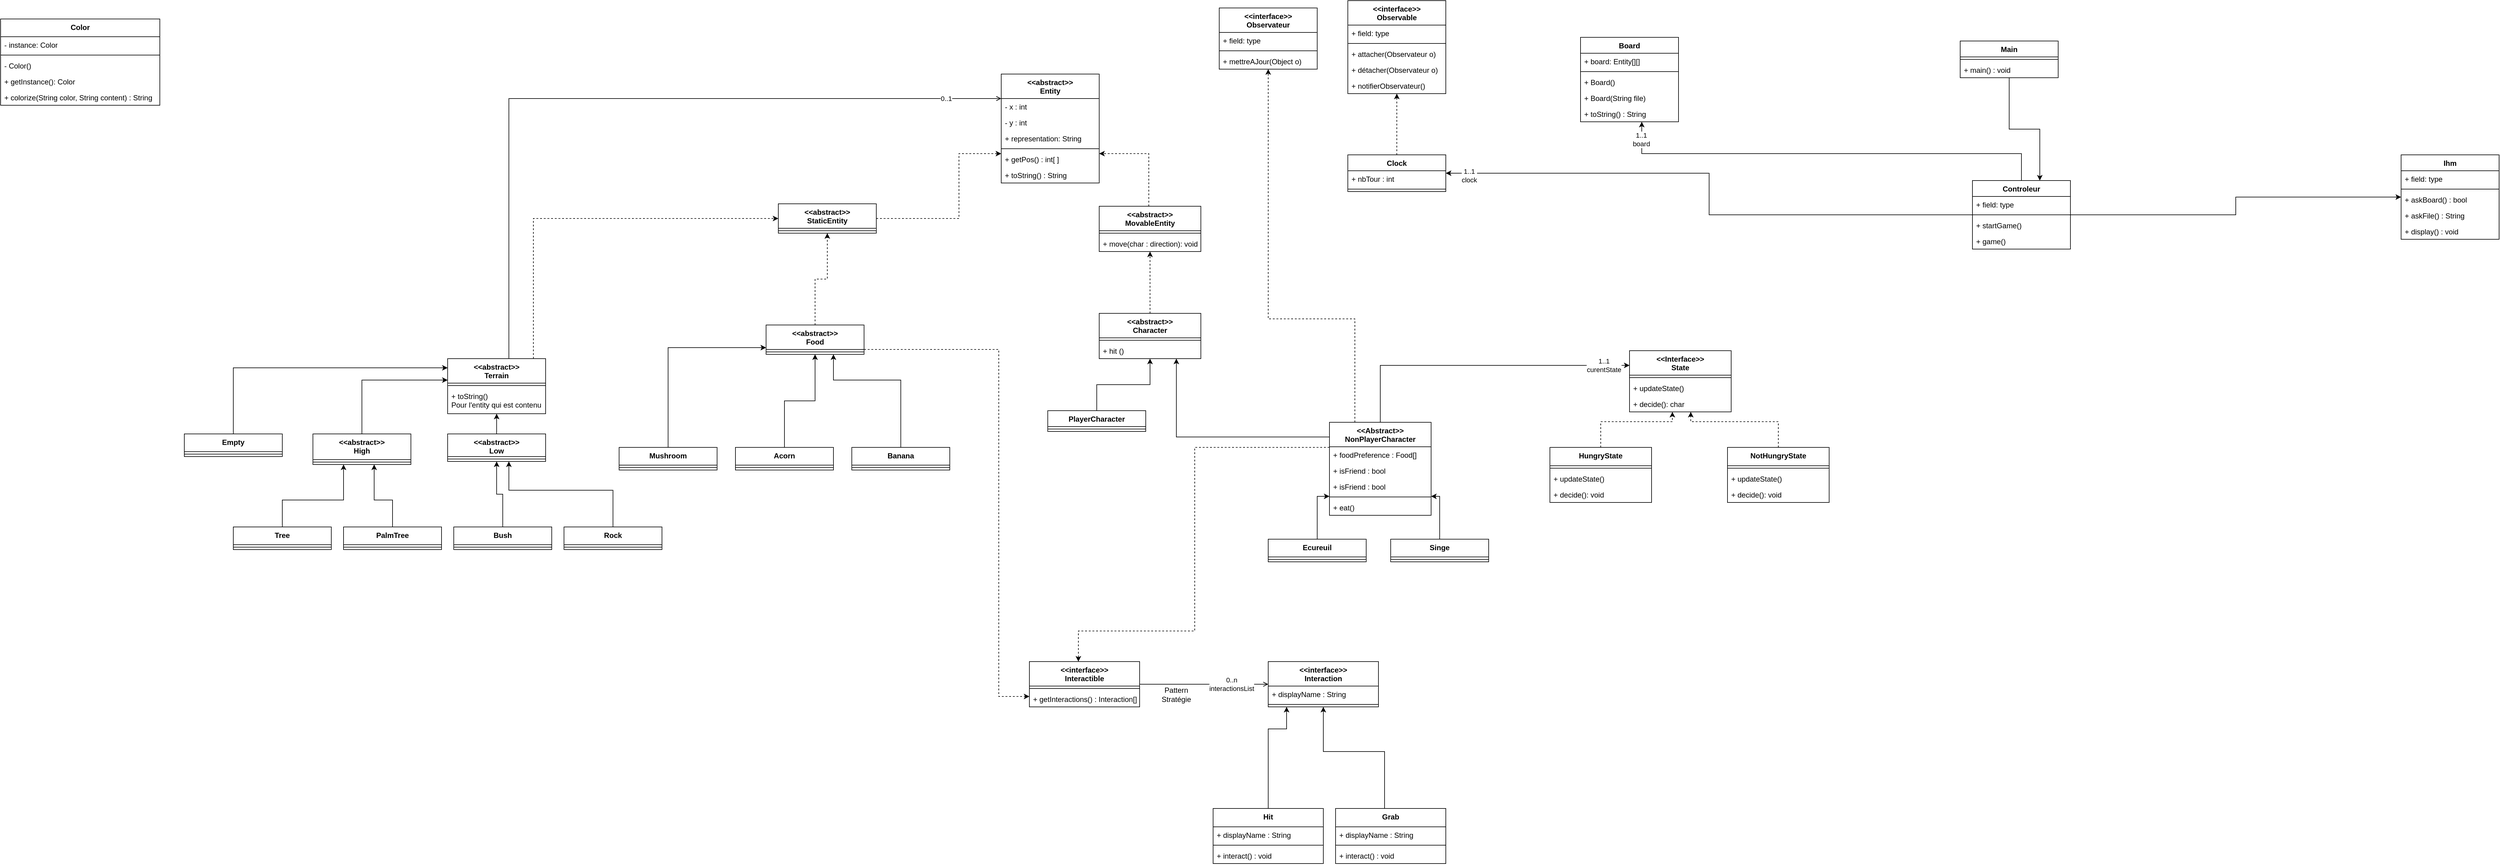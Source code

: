 <mxfile version="24.7.17">
  <diagram name="Page-1" id="kPcvRB0Jpk0-cz0uNh_7">
    <mxGraphModel dx="4116" dy="1037" grid="1" gridSize="10" guides="1" tooltips="1" connect="1" arrows="1" fold="1" page="1" pageScale="1" pageWidth="827" pageHeight="1169" math="0" shadow="0">
      <root>
        <mxCell id="0" />
        <mxCell id="1" parent="0" />
        <mxCell id="V_oIrFP5sulKO1TenzHI-9" style="edgeStyle=orthogonalEdgeStyle;rounded=0;orthogonalLoop=1;jettySize=auto;html=1;dashed=1;" parent="1" source="HCp1jWOT6lPPvcUnvt3E-54" target="HCp1jWOT6lPPvcUnvt3E-30" edge="1">
          <mxGeometry relative="1" as="geometry">
            <mxPoint x="655" y="320" as="sourcePoint" />
            <mxPoint x="589.43" y="231.76" as="targetPoint" />
            <Array as="points">
              <mxPoint x="655" y="250" />
            </Array>
          </mxGeometry>
        </mxCell>
        <mxCell id="V_oIrFP5sulKO1TenzHI-10" style="edgeStyle=orthogonalEdgeStyle;rounded=0;orthogonalLoop=1;jettySize=auto;html=1;dashed=1;" parent="1" source="HCp1jWOT6lPPvcUnvt3E-36" target="HCp1jWOT6lPPvcUnvt3E-30" edge="1">
          <mxGeometry relative="1" as="geometry">
            <mxPoint x="345" y="320" as="sourcePoint" />
            <mxPoint x="399.24" y="233.16" as="targetPoint" />
            <Array as="points">
              <mxPoint x="345" y="250" />
            </Array>
          </mxGeometry>
        </mxCell>
        <mxCell id="V_oIrFP5sulKO1TenzHI-17" style="edgeStyle=orthogonalEdgeStyle;rounded=0;orthogonalLoop=1;jettySize=auto;html=1;dashed=1;" parent="1" source="HCp1jWOT6lPPvcUnvt3E-60" target="HCp1jWOT6lPPvcUnvt3E-54" edge="1">
          <mxGeometry relative="1" as="geometry">
            <mxPoint x="655" y="490" as="sourcePoint" />
            <mxPoint x="655" y="460" as="targetPoint" />
          </mxGeometry>
        </mxCell>
        <mxCell id="V_oIrFP5sulKO1TenzHI-20" value="PlayerCharacter" style="swimlane;fontStyle=1;align=center;verticalAlign=top;childLayout=stackLayout;horizontal=1;startSize=26;horizontalStack=0;resizeParent=1;resizeParentMax=0;resizeLast=0;collapsible=1;marginBottom=0;whiteSpace=wrap;html=1;" parent="1" vertex="1">
          <mxGeometry x="490" y="670" width="160" height="34" as="geometry" />
        </mxCell>
        <mxCell id="V_oIrFP5sulKO1TenzHI-22" value="" style="line;strokeWidth=1;fillColor=none;align=left;verticalAlign=middle;spacingTop=-1;spacingLeft=3;spacingRight=3;rotatable=0;labelPosition=right;points=[];portConstraint=eastwest;strokeColor=inherit;" parent="V_oIrFP5sulKO1TenzHI-20" vertex="1">
          <mxGeometry y="26" width="160" height="8" as="geometry" />
        </mxCell>
        <mxCell id="V_oIrFP5sulKO1TenzHI-68" style="edgeStyle=orthogonalEdgeStyle;rounded=0;orthogonalLoop=1;jettySize=auto;html=1;dashed=1;" parent="1" source="HCp1jWOT6lPPvcUnvt3E-64" target="HCp1jWOT6lPPvcUnvt3E-67" edge="1">
          <mxGeometry relative="1" as="geometry">
            <mxPoint x="765.0" y="810" as="sourcePoint" />
            <mxPoint x="630" y="1090" as="targetPoint" />
            <Array as="points">
              <mxPoint x="730" y="730" />
              <mxPoint x="730" y="1030" />
              <mxPoint x="540" y="1030" />
            </Array>
          </mxGeometry>
        </mxCell>
        <mxCell id="V_oIrFP5sulKO1TenzHI-34" style="edgeStyle=orthogonalEdgeStyle;rounded=0;orthogonalLoop=1;jettySize=auto;html=1;" parent="1" source="HCp1jWOT6lPPvcUnvt3E-64" target="HCp1jWOT6lPPvcUnvt3E-60" edge="1">
          <mxGeometry relative="1" as="geometry">
            <mxPoint x="707.5" y="670" as="sourcePoint" />
            <mxPoint x="707.63" y="630" as="targetPoint" />
            <Array as="points">
              <mxPoint x="700" y="713" />
            </Array>
          </mxGeometry>
        </mxCell>
        <mxCell id="V_oIrFP5sulKO1TenzHI-45" style="edgeStyle=orthogonalEdgeStyle;rounded=0;orthogonalLoop=1;jettySize=auto;html=1;" parent="1" source="V_oIrFP5sulKO1TenzHI-20" target="HCp1jWOT6lPPvcUnvt3E-60" edge="1">
          <mxGeometry relative="1" as="geometry">
            <mxPoint x="569.31" y="631.82" as="targetPoint" />
          </mxGeometry>
        </mxCell>
        <mxCell id="V_oIrFP5sulKO1TenzHI-67" style="edgeStyle=orthogonalEdgeStyle;rounded=0;orthogonalLoop=1;jettySize=auto;html=1;dashed=1;" parent="1" source="HCp1jWOT6lPPvcUnvt3E-48" target="HCp1jWOT6lPPvcUnvt3E-67" edge="1">
          <mxGeometry relative="1" as="geometry">
            <mxPoint x="395" y="630" as="sourcePoint" />
            <mxPoint x="440" y="1110" as="targetPoint" />
            <Array as="points">
              <mxPoint x="410" y="570" />
              <mxPoint x="410" y="1137" />
            </Array>
          </mxGeometry>
        </mxCell>
        <mxCell id="V_oIrFP5sulKO1TenzHI-56" style="edgeStyle=orthogonalEdgeStyle;rounded=0;orthogonalLoop=1;jettySize=auto;html=1;endArrow=open;endFill=0;" parent="1" source="HCp1jWOT6lPPvcUnvt3E-42" target="HCp1jWOT6lPPvcUnvt3E-30" edge="1">
          <mxGeometry relative="1" as="geometry">
            <mxPoint x="137.5" y="490" as="sourcePoint" />
            <mxPoint x="400" y="185" as="targetPoint" />
            <Array as="points">
              <mxPoint x="-390" y="160" />
            </Array>
          </mxGeometry>
        </mxCell>
        <mxCell id="V_oIrFP5sulKO1TenzHI-57" value="0..1" style="edgeLabel;html=1;align=center;verticalAlign=middle;resizable=0;points=[];" parent="V_oIrFP5sulKO1TenzHI-56" vertex="1" connectable="0">
          <mxGeometry x="0.815" relative="1" as="geometry">
            <mxPoint x="23" as="offset" />
          </mxGeometry>
        </mxCell>
        <mxCell id="V_oIrFP5sulKO1TenzHI-54" style="edgeStyle=orthogonalEdgeStyle;rounded=0;orthogonalLoop=1;jettySize=auto;html=1;dashed=1;" parent="1" source="HCp1jWOT6lPPvcUnvt3E-42" target="HCp1jWOT6lPPvcUnvt3E-36" edge="1">
          <mxGeometry relative="1" as="geometry">
            <mxPoint x="185" y="490" as="sourcePoint" />
            <mxPoint x="250.76" y="401.34" as="targetPoint" />
            <Array as="points">
              <mxPoint x="-350" y="356" />
            </Array>
          </mxGeometry>
        </mxCell>
        <mxCell id="V_oIrFP5sulKO1TenzHI-62" style="edgeStyle=orthogonalEdgeStyle;rounded=0;orthogonalLoop=1;jettySize=auto;html=1;endArrow=open;endFill=0;" parent="1" source="HCp1jWOT6lPPvcUnvt3E-67" target="HCp1jWOT6lPPvcUnvt3E-71" edge="1">
          <mxGeometry relative="1" as="geometry">
            <mxPoint x="530" y="1099.71" as="sourcePoint" />
            <mxPoint x="760" y="1099.71" as="targetPoint" />
          </mxGeometry>
        </mxCell>
        <mxCell id="V_oIrFP5sulKO1TenzHI-63" value="0..n&lt;div&gt;interactionsList&lt;/div&gt;" style="edgeLabel;html=1;align=center;verticalAlign=middle;resizable=0;points=[];" parent="V_oIrFP5sulKO1TenzHI-62" vertex="1" connectable="0">
          <mxGeometry x="0.821" y="-1" relative="1" as="geometry">
            <mxPoint x="-41" y="-1" as="offset" />
          </mxGeometry>
        </mxCell>
        <mxCell id="V_oIrFP5sulKO1TenzHI-69" value="Pattern Stratégie" style="text;html=1;align=center;verticalAlign=middle;whiteSpace=wrap;rounded=0;" parent="1" vertex="1">
          <mxGeometry x="670" y="1119" width="60" height="30" as="geometry" />
        </mxCell>
        <mxCell id="HCp1jWOT6lPPvcUnvt3E-15" style="edgeStyle=orthogonalEdgeStyle;rounded=0;orthogonalLoop=1;jettySize=auto;html=1;dashed=1;" parent="1" source="HCp1jWOT6lPPvcUnvt3E-1" target="HCp1jWOT6lPPvcUnvt3E-9" edge="1">
          <mxGeometry relative="1" as="geometry" />
        </mxCell>
        <mxCell id="HCp1jWOT6lPPvcUnvt3E-1" value="Clock" style="swimlane;fontStyle=1;align=center;verticalAlign=top;childLayout=stackLayout;horizontal=1;startSize=26;horizontalStack=0;resizeParent=1;resizeParentMax=0;resizeLast=0;collapsible=1;marginBottom=0;whiteSpace=wrap;html=1;" parent="1" vertex="1">
          <mxGeometry x="980" y="252" width="160" height="60" as="geometry" />
        </mxCell>
        <mxCell id="HCp1jWOT6lPPvcUnvt3E-2" value="+ nbTour : int" style="text;strokeColor=none;fillColor=none;align=left;verticalAlign=top;spacingLeft=4;spacingRight=4;overflow=hidden;rotatable=0;points=[[0,0.5],[1,0.5]];portConstraint=eastwest;whiteSpace=wrap;html=1;" parent="HCp1jWOT6lPPvcUnvt3E-1" vertex="1">
          <mxGeometry y="26" width="160" height="26" as="geometry" />
        </mxCell>
        <mxCell id="HCp1jWOT6lPPvcUnvt3E-3" value="" style="line;strokeWidth=1;fillColor=none;align=left;verticalAlign=middle;spacingTop=-1;spacingLeft=3;spacingRight=3;rotatable=0;labelPosition=right;points=[];portConstraint=eastwest;strokeColor=inherit;" parent="HCp1jWOT6lPPvcUnvt3E-1" vertex="1">
          <mxGeometry y="52" width="160" height="8" as="geometry" />
        </mxCell>
        <mxCell id="HCp1jWOT6lPPvcUnvt3E-5" value="&amp;lt;&amp;lt;interface&amp;gt;&amp;gt;&lt;div&gt;Observateur&lt;/div&gt;" style="swimlane;fontStyle=1;align=center;verticalAlign=top;childLayout=stackLayout;horizontal=1;startSize=40;horizontalStack=0;resizeParent=1;resizeParentMax=0;resizeLast=0;collapsible=1;marginBottom=0;whiteSpace=wrap;html=1;" parent="1" vertex="1">
          <mxGeometry x="770" y="12" width="160" height="100" as="geometry" />
        </mxCell>
        <mxCell id="HCp1jWOT6lPPvcUnvt3E-6" value="+ field: type" style="text;strokeColor=none;fillColor=none;align=left;verticalAlign=top;spacingLeft=4;spacingRight=4;overflow=hidden;rotatable=0;points=[[0,0.5],[1,0.5]];portConstraint=eastwest;whiteSpace=wrap;html=1;" parent="HCp1jWOT6lPPvcUnvt3E-5" vertex="1">
          <mxGeometry y="40" width="160" height="26" as="geometry" />
        </mxCell>
        <mxCell id="HCp1jWOT6lPPvcUnvt3E-7" value="" style="line;strokeWidth=1;fillColor=none;align=left;verticalAlign=middle;spacingTop=-1;spacingLeft=3;spacingRight=3;rotatable=0;labelPosition=right;points=[];portConstraint=eastwest;strokeColor=inherit;" parent="HCp1jWOT6lPPvcUnvt3E-5" vertex="1">
          <mxGeometry y="66" width="160" height="8" as="geometry" />
        </mxCell>
        <mxCell id="HCp1jWOT6lPPvcUnvt3E-8" value="+ mettreAJour(Object o)" style="text;strokeColor=none;fillColor=none;align=left;verticalAlign=top;spacingLeft=4;spacingRight=4;overflow=hidden;rotatable=0;points=[[0,0.5],[1,0.5]];portConstraint=eastwest;whiteSpace=wrap;html=1;" parent="HCp1jWOT6lPPvcUnvt3E-5" vertex="1">
          <mxGeometry y="74" width="160" height="26" as="geometry" />
        </mxCell>
        <mxCell id="HCp1jWOT6lPPvcUnvt3E-9" value="&amp;lt;&amp;lt;interface&amp;gt;&amp;gt;&lt;div&gt;Observable&lt;/div&gt;" style="swimlane;fontStyle=1;align=center;verticalAlign=top;childLayout=stackLayout;horizontal=1;startSize=40;horizontalStack=0;resizeParent=1;resizeParentMax=0;resizeLast=0;collapsible=1;marginBottom=0;whiteSpace=wrap;html=1;" parent="1" vertex="1">
          <mxGeometry x="980" width="160" height="152" as="geometry" />
        </mxCell>
        <mxCell id="HCp1jWOT6lPPvcUnvt3E-10" value="+ field: type" style="text;strokeColor=none;fillColor=none;align=left;verticalAlign=top;spacingLeft=4;spacingRight=4;overflow=hidden;rotatable=0;points=[[0,0.5],[1,0.5]];portConstraint=eastwest;whiteSpace=wrap;html=1;" parent="HCp1jWOT6lPPvcUnvt3E-9" vertex="1">
          <mxGeometry y="40" width="160" height="26" as="geometry" />
        </mxCell>
        <mxCell id="HCp1jWOT6lPPvcUnvt3E-11" value="" style="line;strokeWidth=1;fillColor=none;align=left;verticalAlign=middle;spacingTop=-1;spacingLeft=3;spacingRight=3;rotatable=0;labelPosition=right;points=[];portConstraint=eastwest;strokeColor=inherit;" parent="HCp1jWOT6lPPvcUnvt3E-9" vertex="1">
          <mxGeometry y="66" width="160" height="8" as="geometry" />
        </mxCell>
        <mxCell id="HCp1jWOT6lPPvcUnvt3E-12" value="+ attacher(Observateur o)" style="text;strokeColor=none;fillColor=none;align=left;verticalAlign=top;spacingLeft=4;spacingRight=4;overflow=hidden;rotatable=0;points=[[0,0.5],[1,0.5]];portConstraint=eastwest;whiteSpace=wrap;html=1;" parent="HCp1jWOT6lPPvcUnvt3E-9" vertex="1">
          <mxGeometry y="74" width="160" height="26" as="geometry" />
        </mxCell>
        <mxCell id="HCp1jWOT6lPPvcUnvt3E-13" value="+ détacher(Observateur o)" style="text;strokeColor=none;fillColor=none;align=left;verticalAlign=top;spacingLeft=4;spacingRight=4;overflow=hidden;rotatable=0;points=[[0,0.5],[1,0.5]];portConstraint=eastwest;whiteSpace=wrap;html=1;" parent="HCp1jWOT6lPPvcUnvt3E-9" vertex="1">
          <mxGeometry y="100" width="160" height="26" as="geometry" />
        </mxCell>
        <mxCell id="HCp1jWOT6lPPvcUnvt3E-14" value="+ notifierObservateur()" style="text;strokeColor=none;fillColor=none;align=left;verticalAlign=top;spacingLeft=4;spacingRight=4;overflow=hidden;rotatable=0;points=[[0,0.5],[1,0.5]];portConstraint=eastwest;whiteSpace=wrap;html=1;" parent="HCp1jWOT6lPPvcUnvt3E-9" vertex="1">
          <mxGeometry y="126" width="160" height="26" as="geometry" />
        </mxCell>
        <mxCell id="r0xivs-joTKTYX9kbpUL-134" style="edgeStyle=orthogonalEdgeStyle;rounded=0;orthogonalLoop=1;jettySize=auto;html=1;" edge="1" parent="1" source="HCp1jWOT6lPPvcUnvt3E-18" target="HCp1jWOT6lPPvcUnvt3E-1">
          <mxGeometry relative="1" as="geometry" />
        </mxCell>
        <mxCell id="r0xivs-joTKTYX9kbpUL-138" value="1..1&lt;div&gt;clock&lt;/div&gt;" style="edgeLabel;html=1;align=center;verticalAlign=middle;resizable=0;points=[];" vertex="1" connectable="0" parent="r0xivs-joTKTYX9kbpUL-134">
          <mxGeometry x="0.919" y="4" relative="1" as="geometry">
            <mxPoint as="offset" />
          </mxGeometry>
        </mxCell>
        <mxCell id="r0xivs-joTKTYX9kbpUL-135" style="edgeStyle=orthogonalEdgeStyle;rounded=0;orthogonalLoop=1;jettySize=auto;html=1;" edge="1" parent="1" source="HCp1jWOT6lPPvcUnvt3E-18" target="HCp1jWOT6lPPvcUnvt3E-121">
          <mxGeometry relative="1" as="geometry">
            <Array as="points">
              <mxPoint x="2080" y="250" />
              <mxPoint x="1460" y="250" />
            </Array>
          </mxGeometry>
        </mxCell>
        <mxCell id="r0xivs-joTKTYX9kbpUL-139" value="1..1&lt;div&gt;board&lt;/div&gt;" style="edgeLabel;html=1;align=center;verticalAlign=middle;resizable=0;points=[];" vertex="1" connectable="0" parent="r0xivs-joTKTYX9kbpUL-135">
          <mxGeometry x="0.919" y="1" relative="1" as="geometry">
            <mxPoint as="offset" />
          </mxGeometry>
        </mxCell>
        <mxCell id="r0xivs-joTKTYX9kbpUL-136" style="edgeStyle=orthogonalEdgeStyle;rounded=0;orthogonalLoop=1;jettySize=auto;html=1;" edge="1" parent="1" source="HCp1jWOT6lPPvcUnvt3E-18" target="HCp1jWOT6lPPvcUnvt3E-22">
          <mxGeometry relative="1" as="geometry" />
        </mxCell>
        <mxCell id="HCp1jWOT6lPPvcUnvt3E-18" value="Controleur" style="swimlane;fontStyle=1;align=center;verticalAlign=top;childLayout=stackLayout;horizontal=1;startSize=26;horizontalStack=0;resizeParent=1;resizeParentMax=0;resizeLast=0;collapsible=1;marginBottom=0;whiteSpace=wrap;html=1;" parent="1" vertex="1">
          <mxGeometry x="2000" y="294" width="160" height="112" as="geometry" />
        </mxCell>
        <mxCell id="HCp1jWOT6lPPvcUnvt3E-19" value="+ field: type" style="text;strokeColor=none;fillColor=none;align=left;verticalAlign=top;spacingLeft=4;spacingRight=4;overflow=hidden;rotatable=0;points=[[0,0.5],[1,0.5]];portConstraint=eastwest;whiteSpace=wrap;html=1;" parent="HCp1jWOT6lPPvcUnvt3E-18" vertex="1">
          <mxGeometry y="26" width="160" height="26" as="geometry" />
        </mxCell>
        <mxCell id="HCp1jWOT6lPPvcUnvt3E-20" value="" style="line;strokeWidth=1;fillColor=none;align=left;verticalAlign=middle;spacingTop=-1;spacingLeft=3;spacingRight=3;rotatable=0;labelPosition=right;points=[];portConstraint=eastwest;strokeColor=inherit;" parent="HCp1jWOT6lPPvcUnvt3E-18" vertex="1">
          <mxGeometry y="52" width="160" height="8" as="geometry" />
        </mxCell>
        <mxCell id="HCp1jWOT6lPPvcUnvt3E-21" value="+ startGame()" style="text;strokeColor=none;fillColor=none;align=left;verticalAlign=top;spacingLeft=4;spacingRight=4;overflow=hidden;rotatable=0;points=[[0,0.5],[1,0.5]];portConstraint=eastwest;whiteSpace=wrap;html=1;" parent="HCp1jWOT6lPPvcUnvt3E-18" vertex="1">
          <mxGeometry y="60" width="160" height="26" as="geometry" />
        </mxCell>
        <mxCell id="r0xivs-joTKTYX9kbpUL-143" value="+ game()" style="text;strokeColor=none;fillColor=none;align=left;verticalAlign=top;spacingLeft=4;spacingRight=4;overflow=hidden;rotatable=0;points=[[0,0.5],[1,0.5]];portConstraint=eastwest;whiteSpace=wrap;html=1;" vertex="1" parent="HCp1jWOT6lPPvcUnvt3E-18">
          <mxGeometry y="86" width="160" height="26" as="geometry" />
        </mxCell>
        <mxCell id="HCp1jWOT6lPPvcUnvt3E-22" value="Ihm" style="swimlane;fontStyle=1;align=center;verticalAlign=top;childLayout=stackLayout;horizontal=1;startSize=26;horizontalStack=0;resizeParent=1;resizeParentMax=0;resizeLast=0;collapsible=1;marginBottom=0;whiteSpace=wrap;html=1;" parent="1" vertex="1">
          <mxGeometry x="2700" y="252" width="160" height="138" as="geometry" />
        </mxCell>
        <mxCell id="HCp1jWOT6lPPvcUnvt3E-23" value="+ field: type" style="text;strokeColor=none;fillColor=none;align=left;verticalAlign=top;spacingLeft=4;spacingRight=4;overflow=hidden;rotatable=0;points=[[0,0.5],[1,0.5]];portConstraint=eastwest;whiteSpace=wrap;html=1;" parent="HCp1jWOT6lPPvcUnvt3E-22" vertex="1">
          <mxGeometry y="26" width="160" height="26" as="geometry" />
        </mxCell>
        <mxCell id="HCp1jWOT6lPPvcUnvt3E-24" value="" style="line;strokeWidth=1;fillColor=none;align=left;verticalAlign=middle;spacingTop=-1;spacingLeft=3;spacingRight=3;rotatable=0;labelPosition=right;points=[];portConstraint=eastwest;strokeColor=inherit;" parent="HCp1jWOT6lPPvcUnvt3E-22" vertex="1">
          <mxGeometry y="52" width="160" height="8" as="geometry" />
        </mxCell>
        <mxCell id="HCp1jWOT6lPPvcUnvt3E-25" value="+ askBoard() : bool" style="text;strokeColor=none;fillColor=none;align=left;verticalAlign=top;spacingLeft=4;spacingRight=4;overflow=hidden;rotatable=0;points=[[0,0.5],[1,0.5]];portConstraint=eastwest;whiteSpace=wrap;html=1;" parent="HCp1jWOT6lPPvcUnvt3E-22" vertex="1">
          <mxGeometry y="60" width="160" height="26" as="geometry" />
        </mxCell>
        <mxCell id="r0xivs-joTKTYX9kbpUL-142" value="+ askFile() : String" style="text;strokeColor=none;fillColor=none;align=left;verticalAlign=top;spacingLeft=4;spacingRight=4;overflow=hidden;rotatable=0;points=[[0,0.5],[1,0.5]];portConstraint=eastwest;whiteSpace=wrap;html=1;" vertex="1" parent="HCp1jWOT6lPPvcUnvt3E-22">
          <mxGeometry y="86" width="160" height="26" as="geometry" />
        </mxCell>
        <mxCell id="r0xivs-joTKTYX9kbpUL-144" value="+ display() : void" style="text;strokeColor=none;fillColor=none;align=left;verticalAlign=top;spacingLeft=4;spacingRight=4;overflow=hidden;rotatable=0;points=[[0,0.5],[1,0.5]];portConstraint=eastwest;whiteSpace=wrap;html=1;" vertex="1" parent="HCp1jWOT6lPPvcUnvt3E-22">
          <mxGeometry y="112" width="160" height="26" as="geometry" />
        </mxCell>
        <mxCell id="HCp1jWOT6lPPvcUnvt3E-30" value="&amp;lt;&amp;lt;abstract&amp;gt;&amp;gt;&lt;div&gt;Entity&lt;/div&gt;" style="swimlane;fontStyle=1;align=center;verticalAlign=top;childLayout=stackLayout;horizontal=1;startSize=40;horizontalStack=0;resizeParent=1;resizeParentMax=0;resizeLast=0;collapsible=1;marginBottom=0;whiteSpace=wrap;html=1;" parent="1" vertex="1">
          <mxGeometry x="414" y="120" width="160" height="178" as="geometry" />
        </mxCell>
        <mxCell id="HCp1jWOT6lPPvcUnvt3E-31" value="- x : int" style="text;strokeColor=none;fillColor=none;align=left;verticalAlign=top;spacingLeft=4;spacingRight=4;overflow=hidden;rotatable=0;points=[[0,0.5],[1,0.5]];portConstraint=eastwest;whiteSpace=wrap;html=1;" parent="HCp1jWOT6lPPvcUnvt3E-30" vertex="1">
          <mxGeometry y="40" width="160" height="26" as="geometry" />
        </mxCell>
        <mxCell id="HCp1jWOT6lPPvcUnvt3E-34" value="- y : int" style="text;strokeColor=none;fillColor=none;align=left;verticalAlign=top;spacingLeft=4;spacingRight=4;overflow=hidden;rotatable=0;points=[[0,0.5],[1,0.5]];portConstraint=eastwest;whiteSpace=wrap;html=1;" parent="HCp1jWOT6lPPvcUnvt3E-30" vertex="1">
          <mxGeometry y="66" width="160" height="26" as="geometry" />
        </mxCell>
        <mxCell id="HCp1jWOT6lPPvcUnvt3E-96" value="+ representation: String" style="text;strokeColor=none;fillColor=none;align=left;verticalAlign=top;spacingLeft=4;spacingRight=4;overflow=hidden;rotatable=0;points=[[0,0.5],[1,0.5]];portConstraint=eastwest;whiteSpace=wrap;html=1;" parent="HCp1jWOT6lPPvcUnvt3E-30" vertex="1">
          <mxGeometry y="92" width="160" height="26" as="geometry" />
        </mxCell>
        <mxCell id="HCp1jWOT6lPPvcUnvt3E-32" value="" style="line;strokeWidth=1;fillColor=none;align=left;verticalAlign=middle;spacingTop=-1;spacingLeft=3;spacingRight=3;rotatable=0;labelPosition=right;points=[];portConstraint=eastwest;strokeColor=inherit;" parent="HCp1jWOT6lPPvcUnvt3E-30" vertex="1">
          <mxGeometry y="118" width="160" height="8" as="geometry" />
        </mxCell>
        <mxCell id="HCp1jWOT6lPPvcUnvt3E-33" value="+ getPos() : int[ ]" style="text;strokeColor=none;fillColor=none;align=left;verticalAlign=top;spacingLeft=4;spacingRight=4;overflow=hidden;rotatable=0;points=[[0,0.5],[1,0.5]];portConstraint=eastwest;whiteSpace=wrap;html=1;" parent="HCp1jWOT6lPPvcUnvt3E-30" vertex="1">
          <mxGeometry y="126" width="160" height="26" as="geometry" />
        </mxCell>
        <mxCell id="HCp1jWOT6lPPvcUnvt3E-35" value="+ toString() : String" style="text;strokeColor=none;fillColor=none;align=left;verticalAlign=top;spacingLeft=4;spacingRight=4;overflow=hidden;rotatable=0;points=[[0,0.5],[1,0.5]];portConstraint=eastwest;whiteSpace=wrap;html=1;" parent="HCp1jWOT6lPPvcUnvt3E-30" vertex="1">
          <mxGeometry y="152" width="160" height="26" as="geometry" />
        </mxCell>
        <mxCell id="HCp1jWOT6lPPvcUnvt3E-36" value="&amp;lt;&amp;lt;abstract&amp;gt;&amp;gt;&lt;div&gt;StaticEntity&lt;/div&gt;" style="swimlane;fontStyle=1;align=center;verticalAlign=top;childLayout=stackLayout;horizontal=1;startSize=40;horizontalStack=0;resizeParent=1;resizeParentMax=0;resizeLast=0;collapsible=1;marginBottom=0;whiteSpace=wrap;html=1;" parent="1" vertex="1">
          <mxGeometry x="50" y="332" width="160" height="48" as="geometry" />
        </mxCell>
        <mxCell id="HCp1jWOT6lPPvcUnvt3E-39" value="" style="line;strokeWidth=1;fillColor=none;align=left;verticalAlign=middle;spacingTop=-1;spacingLeft=3;spacingRight=3;rotatable=0;labelPosition=right;points=[];portConstraint=eastwest;strokeColor=inherit;" parent="HCp1jWOT6lPPvcUnvt3E-36" vertex="1">
          <mxGeometry y="40" width="160" height="8" as="geometry" />
        </mxCell>
        <mxCell id="HCp1jWOT6lPPvcUnvt3E-42" value="&amp;lt;&amp;lt;abstract&amp;gt;&amp;gt;&lt;div&gt;Terrain&lt;/div&gt;" style="swimlane;fontStyle=1;align=center;verticalAlign=top;childLayout=stackLayout;horizontal=1;startSize=40;horizontalStack=0;resizeParent=1;resizeParentMax=0;resizeLast=0;collapsible=1;marginBottom=0;whiteSpace=wrap;html=1;" parent="1" vertex="1">
          <mxGeometry x="-490" y="585" width="160" height="90" as="geometry" />
        </mxCell>
        <mxCell id="HCp1jWOT6lPPvcUnvt3E-45" value="" style="line;strokeWidth=1;fillColor=none;align=left;verticalAlign=middle;spacingTop=-1;spacingLeft=3;spacingRight=3;rotatable=0;labelPosition=right;points=[];portConstraint=eastwest;strokeColor=inherit;" parent="HCp1jWOT6lPPvcUnvt3E-42" vertex="1">
          <mxGeometry y="40" width="160" height="8" as="geometry" />
        </mxCell>
        <mxCell id="V_oIrFP5sulKO1TenzHI-23" value="+ toString()&lt;div&gt;&lt;span style=&quot;text-align: center; text-wrap: nowrap;&quot;&gt;Pour l&#39;entity qui est contenu dedans&lt;/span&gt;&lt;br&gt;&lt;/div&gt;" style="text;strokeColor=none;fillColor=none;align=left;verticalAlign=top;spacingLeft=4;spacingRight=4;overflow=hidden;rotatable=0;points=[[0,0.5],[1,0.5]];portConstraint=eastwest;whiteSpace=wrap;html=1;" parent="HCp1jWOT6lPPvcUnvt3E-42" vertex="1">
          <mxGeometry y="48" width="160" height="42" as="geometry" />
        </mxCell>
        <mxCell id="HCp1jWOT6lPPvcUnvt3E-107" style="edgeStyle=orthogonalEdgeStyle;rounded=0;orthogonalLoop=1;jettySize=auto;html=1;dashed=1;" parent="1" source="HCp1jWOT6lPPvcUnvt3E-48" target="HCp1jWOT6lPPvcUnvt3E-36" edge="1">
          <mxGeometry relative="1" as="geometry" />
        </mxCell>
        <mxCell id="HCp1jWOT6lPPvcUnvt3E-48" value="&amp;lt;&amp;lt;abstract&amp;gt;&amp;gt;&lt;div&gt;Food&lt;/div&gt;" style="swimlane;fontStyle=1;align=center;verticalAlign=top;childLayout=stackLayout;horizontal=1;startSize=40;horizontalStack=0;resizeParent=1;resizeParentMax=0;resizeLast=0;collapsible=1;marginBottom=0;whiteSpace=wrap;html=1;" parent="1" vertex="1">
          <mxGeometry x="30" y="530" width="160" height="48" as="geometry" />
        </mxCell>
        <mxCell id="HCp1jWOT6lPPvcUnvt3E-51" value="" style="line;strokeWidth=1;fillColor=none;align=left;verticalAlign=middle;spacingTop=-1;spacingLeft=3;spacingRight=3;rotatable=0;labelPosition=right;points=[];portConstraint=eastwest;strokeColor=inherit;" parent="HCp1jWOT6lPPvcUnvt3E-48" vertex="1">
          <mxGeometry y="40" width="160" height="8" as="geometry" />
        </mxCell>
        <mxCell id="HCp1jWOT6lPPvcUnvt3E-54" value="&amp;lt;&amp;lt;abstract&amp;gt;&amp;gt;&lt;div&gt;MovableEntity&lt;/div&gt;" style="swimlane;fontStyle=1;align=center;verticalAlign=top;childLayout=stackLayout;horizontal=1;startSize=40;horizontalStack=0;resizeParent=1;resizeParentMax=0;resizeLast=0;collapsible=1;marginBottom=0;whiteSpace=wrap;html=1;" parent="1" vertex="1">
          <mxGeometry x="574" y="336" width="166" height="74" as="geometry" />
        </mxCell>
        <mxCell id="HCp1jWOT6lPPvcUnvt3E-57" value="" style="line;strokeWidth=1;fillColor=none;align=left;verticalAlign=middle;spacingTop=-1;spacingLeft=3;spacingRight=3;rotatable=0;labelPosition=right;points=[];portConstraint=eastwest;strokeColor=inherit;" parent="HCp1jWOT6lPPvcUnvt3E-54" vertex="1">
          <mxGeometry y="40" width="166" height="8" as="geometry" />
        </mxCell>
        <mxCell id="HCp1jWOT6lPPvcUnvt3E-58" value="+ move(char : direction): void" style="text;strokeColor=none;fillColor=none;align=left;verticalAlign=top;spacingLeft=4;spacingRight=4;overflow=hidden;rotatable=0;points=[[0,0.5],[1,0.5]];portConstraint=eastwest;whiteSpace=wrap;html=1;" parent="HCp1jWOT6lPPvcUnvt3E-54" vertex="1">
          <mxGeometry y="48" width="166" height="26" as="geometry" />
        </mxCell>
        <mxCell id="HCp1jWOT6lPPvcUnvt3E-63" style="edgeStyle=orthogonalEdgeStyle;rounded=0;orthogonalLoop=1;jettySize=auto;html=1;dashed=1;exitX=0.25;exitY=0;exitDx=0;exitDy=0;" parent="1" source="HCp1jWOT6lPPvcUnvt3E-64" target="HCp1jWOT6lPPvcUnvt3E-5" edge="1">
          <mxGeometry relative="1" as="geometry">
            <Array as="points">
              <mxPoint x="991" y="520" />
              <mxPoint x="850" y="520" />
            </Array>
          </mxGeometry>
        </mxCell>
        <mxCell id="HCp1jWOT6lPPvcUnvt3E-60" value="&amp;lt;&amp;lt;abstract&amp;gt;&amp;gt;&lt;div&gt;Character&lt;/div&gt;" style="swimlane;fontStyle=1;align=center;verticalAlign=top;childLayout=stackLayout;horizontal=1;startSize=40;horizontalStack=0;resizeParent=1;resizeParentMax=0;resizeLast=0;collapsible=1;marginBottom=0;whiteSpace=wrap;html=1;" parent="1" vertex="1">
          <mxGeometry x="574" y="511" width="166" height="74" as="geometry" />
        </mxCell>
        <mxCell id="HCp1jWOT6lPPvcUnvt3E-61" value="" style="line;strokeWidth=1;fillColor=none;align=left;verticalAlign=middle;spacingTop=-1;spacingLeft=3;spacingRight=3;rotatable=0;labelPosition=right;points=[];portConstraint=eastwest;strokeColor=inherit;" parent="HCp1jWOT6lPPvcUnvt3E-60" vertex="1">
          <mxGeometry y="40" width="166" height="8" as="geometry" />
        </mxCell>
        <mxCell id="r0xivs-joTKTYX9kbpUL-69" value="+ hit ()" style="text;strokeColor=none;fillColor=none;align=left;verticalAlign=top;spacingLeft=4;spacingRight=4;overflow=hidden;rotatable=0;points=[[0,0.5],[1,0.5]];portConstraint=eastwest;whiteSpace=wrap;html=1;" vertex="1" parent="HCp1jWOT6lPPvcUnvt3E-60">
          <mxGeometry y="48" width="166" height="26" as="geometry" />
        </mxCell>
        <mxCell id="r0xivs-joTKTYX9kbpUL-11" style="edgeStyle=orthogonalEdgeStyle;rounded=0;orthogonalLoop=1;jettySize=auto;html=1;" edge="1" parent="1" source="HCp1jWOT6lPPvcUnvt3E-64" target="r0xivs-joTKTYX9kbpUL-1">
          <mxGeometry relative="1" as="geometry">
            <Array as="points">
              <mxPoint x="1033" y="596" />
            </Array>
          </mxGeometry>
        </mxCell>
        <mxCell id="r0xivs-joTKTYX9kbpUL-66" value="&lt;div&gt;1..1&lt;/div&gt;curentState" style="edgeLabel;html=1;align=center;verticalAlign=middle;resizable=0;points=[];" vertex="1" connectable="0" parent="r0xivs-joTKTYX9kbpUL-11">
          <mxGeometry x="0.83" relative="1" as="geometry">
            <mxPoint as="offset" />
          </mxGeometry>
        </mxCell>
        <mxCell id="HCp1jWOT6lPPvcUnvt3E-64" value="&amp;lt;&amp;lt;Abstract&amp;gt;&amp;gt;&lt;div&gt;NonPlayerCharacter&lt;/div&gt;" style="swimlane;fontStyle=1;align=center;verticalAlign=top;childLayout=stackLayout;horizontal=1;startSize=40;horizontalStack=0;resizeParent=1;resizeParentMax=0;resizeLast=0;collapsible=1;marginBottom=0;whiteSpace=wrap;html=1;" parent="1" vertex="1">
          <mxGeometry x="950" y="689" width="166" height="152" as="geometry" />
        </mxCell>
        <mxCell id="HCp1jWOT6lPPvcUnvt3E-85" value="+ foodPreference : Food[]" style="text;strokeColor=none;fillColor=none;align=left;verticalAlign=top;spacingLeft=4;spacingRight=4;overflow=hidden;rotatable=0;points=[[0,0.5],[1,0.5]];portConstraint=eastwest;whiteSpace=wrap;html=1;" parent="HCp1jWOT6lPPvcUnvt3E-64" vertex="1">
          <mxGeometry y="40" width="166" height="26" as="geometry" />
        </mxCell>
        <mxCell id="r0xivs-joTKTYX9kbpUL-67" value="+ isFriend : bool" style="text;strokeColor=none;fillColor=none;align=left;verticalAlign=top;spacingLeft=4;spacingRight=4;overflow=hidden;rotatable=0;points=[[0,0.5],[1,0.5]];portConstraint=eastwest;whiteSpace=wrap;html=1;" vertex="1" parent="HCp1jWOT6lPPvcUnvt3E-64">
          <mxGeometry y="66" width="166" height="26" as="geometry" />
        </mxCell>
        <mxCell id="r0xivs-joTKTYX9kbpUL-104" value="+ isFriend : bool" style="text;strokeColor=none;fillColor=none;align=left;verticalAlign=top;spacingLeft=4;spacingRight=4;overflow=hidden;rotatable=0;points=[[0,0.5],[1,0.5]];portConstraint=eastwest;whiteSpace=wrap;html=1;" vertex="1" parent="HCp1jWOT6lPPvcUnvt3E-64">
          <mxGeometry y="92" width="166" height="26" as="geometry" />
        </mxCell>
        <mxCell id="HCp1jWOT6lPPvcUnvt3E-65" value="" style="line;strokeWidth=1;fillColor=none;align=left;verticalAlign=middle;spacingTop=-1;spacingLeft=3;spacingRight=3;rotatable=0;labelPosition=right;points=[];portConstraint=eastwest;strokeColor=inherit;" parent="HCp1jWOT6lPPvcUnvt3E-64" vertex="1">
          <mxGeometry y="118" width="166" height="8" as="geometry" />
        </mxCell>
        <mxCell id="r0xivs-joTKTYX9kbpUL-68" value="+ eat()" style="text;strokeColor=none;fillColor=none;align=left;verticalAlign=top;spacingLeft=4;spacingRight=4;overflow=hidden;rotatable=0;points=[[0,0.5],[1,0.5]];portConstraint=eastwest;whiteSpace=wrap;html=1;" vertex="1" parent="HCp1jWOT6lPPvcUnvt3E-64">
          <mxGeometry y="126" width="166" height="26" as="geometry" />
        </mxCell>
        <mxCell id="HCp1jWOT6lPPvcUnvt3E-67" value="&amp;lt;&amp;lt;interface&amp;gt;&amp;gt;&lt;div&gt;Interactible&lt;/div&gt;" style="swimlane;fontStyle=1;align=center;verticalAlign=top;childLayout=stackLayout;horizontal=1;startSize=40;horizontalStack=0;resizeParent=1;resizeParentMax=0;resizeLast=0;collapsible=1;marginBottom=0;whiteSpace=wrap;html=1;" parent="1" vertex="1">
          <mxGeometry x="460" y="1080" width="180" height="74" as="geometry" />
        </mxCell>
        <mxCell id="HCp1jWOT6lPPvcUnvt3E-69" value="" style="line;strokeWidth=1;fillColor=none;align=left;verticalAlign=middle;spacingTop=-1;spacingLeft=3;spacingRight=3;rotatable=0;labelPosition=right;points=[];portConstraint=eastwest;strokeColor=inherit;" parent="HCp1jWOT6lPPvcUnvt3E-67" vertex="1">
          <mxGeometry y="40" width="180" height="8" as="geometry" />
        </mxCell>
        <mxCell id="HCp1jWOT6lPPvcUnvt3E-70" value="+ getInteractions() : Interaction[]" style="text;strokeColor=none;fillColor=none;align=left;verticalAlign=top;spacingLeft=4;spacingRight=4;overflow=hidden;rotatable=0;points=[[0,0.5],[1,0.5]];portConstraint=eastwest;whiteSpace=wrap;html=1;" parent="HCp1jWOT6lPPvcUnvt3E-67" vertex="1">
          <mxGeometry y="48" width="180" height="26" as="geometry" />
        </mxCell>
        <mxCell id="HCp1jWOT6lPPvcUnvt3E-71" value="&amp;lt;&amp;lt;interface&amp;gt;&amp;gt;&lt;div&gt;Interaction&lt;/div&gt;" style="swimlane;fontStyle=1;align=center;verticalAlign=top;childLayout=stackLayout;horizontal=1;startSize=40;horizontalStack=0;resizeParent=1;resizeParentMax=0;resizeLast=0;collapsible=1;marginBottom=0;whiteSpace=wrap;html=1;" parent="1" vertex="1">
          <mxGeometry x="850" y="1080" width="180" height="74" as="geometry" />
        </mxCell>
        <mxCell id="HCp1jWOT6lPPvcUnvt3E-73" value="+ displayName : String" style="text;strokeColor=none;fillColor=none;align=left;verticalAlign=top;spacingLeft=4;spacingRight=4;overflow=hidden;rotatable=0;points=[[0,0.5],[1,0.5]];portConstraint=eastwest;whiteSpace=wrap;html=1;" parent="HCp1jWOT6lPPvcUnvt3E-71" vertex="1">
          <mxGeometry y="40" width="180" height="26" as="geometry" />
        </mxCell>
        <mxCell id="HCp1jWOT6lPPvcUnvt3E-72" value="" style="line;strokeWidth=1;fillColor=none;align=left;verticalAlign=middle;spacingTop=-1;spacingLeft=3;spacingRight=3;rotatable=0;labelPosition=right;points=[];portConstraint=eastwest;strokeColor=inherit;" parent="HCp1jWOT6lPPvcUnvt3E-71" vertex="1">
          <mxGeometry y="66" width="180" height="8" as="geometry" />
        </mxCell>
        <mxCell id="HCp1jWOT6lPPvcUnvt3E-97" style="edgeStyle=orthogonalEdgeStyle;rounded=0;orthogonalLoop=1;jettySize=auto;html=1;" parent="1" source="HCp1jWOT6lPPvcUnvt3E-87" target="HCp1jWOT6lPPvcUnvt3E-42" edge="1">
          <mxGeometry relative="1" as="geometry">
            <Array as="points">
              <mxPoint x="-630" y="620" />
            </Array>
          </mxGeometry>
        </mxCell>
        <mxCell id="HCp1jWOT6lPPvcUnvt3E-87" value="&lt;div&gt;&amp;lt;&amp;lt;abstract&amp;gt;&amp;gt;&lt;/div&gt;High" style="swimlane;fontStyle=1;align=center;verticalAlign=top;childLayout=stackLayout;horizontal=1;startSize=42;horizontalStack=0;resizeParent=1;resizeParentMax=0;resizeLast=0;collapsible=1;marginBottom=0;whiteSpace=wrap;html=1;" parent="1" vertex="1">
          <mxGeometry x="-710" y="708" width="160" height="50" as="geometry" />
        </mxCell>
        <mxCell id="HCp1jWOT6lPPvcUnvt3E-88" value="" style="line;strokeWidth=1;fillColor=none;align=left;verticalAlign=middle;spacingTop=-1;spacingLeft=3;spacingRight=3;rotatable=0;labelPosition=right;points=[];portConstraint=eastwest;strokeColor=inherit;" parent="HCp1jWOT6lPPvcUnvt3E-87" vertex="1">
          <mxGeometry y="42" width="160" height="8" as="geometry" />
        </mxCell>
        <mxCell id="HCp1jWOT6lPPvcUnvt3E-98" style="edgeStyle=orthogonalEdgeStyle;rounded=0;orthogonalLoop=1;jettySize=auto;html=1;" parent="1" source="HCp1jWOT6lPPvcUnvt3E-89" target="HCp1jWOT6lPPvcUnvt3E-42" edge="1">
          <mxGeometry relative="1" as="geometry" />
        </mxCell>
        <mxCell id="HCp1jWOT6lPPvcUnvt3E-89" value="&lt;div&gt;&amp;lt;&amp;lt;abstract&amp;gt;&amp;gt;&lt;/div&gt;Low" style="swimlane;fontStyle=1;align=center;verticalAlign=top;childLayout=stackLayout;horizontal=1;startSize=37;horizontalStack=0;resizeParent=1;resizeParentMax=0;resizeLast=0;collapsible=1;marginBottom=0;whiteSpace=wrap;html=1;" parent="1" vertex="1">
          <mxGeometry x="-490" y="708" width="160" height="45" as="geometry" />
        </mxCell>
        <mxCell id="HCp1jWOT6lPPvcUnvt3E-90" value="" style="line;strokeWidth=1;fillColor=none;align=left;verticalAlign=middle;spacingTop=-1;spacingLeft=3;spacingRight=3;rotatable=0;labelPosition=right;points=[];portConstraint=eastwest;strokeColor=inherit;" parent="HCp1jWOT6lPPvcUnvt3E-89" vertex="1">
          <mxGeometry y="37" width="160" height="8" as="geometry" />
        </mxCell>
        <mxCell id="HCp1jWOT6lPPvcUnvt3E-108" style="edgeStyle=orthogonalEdgeStyle;rounded=0;orthogonalLoop=1;jettySize=auto;html=1;" parent="1" source="HCp1jWOT6lPPvcUnvt3E-99" target="HCp1jWOT6lPPvcUnvt3E-48" edge="1">
          <mxGeometry relative="1" as="geometry">
            <Array as="points">
              <mxPoint x="-130" y="567" />
            </Array>
          </mxGeometry>
        </mxCell>
        <mxCell id="HCp1jWOT6lPPvcUnvt3E-99" value="Mushroom" style="swimlane;fontStyle=1;align=center;verticalAlign=top;childLayout=stackLayout;horizontal=1;startSize=29;horizontalStack=0;resizeParent=1;resizeParentMax=0;resizeLast=0;collapsible=1;marginBottom=0;whiteSpace=wrap;html=1;" parent="1" vertex="1">
          <mxGeometry x="-210" y="730" width="160" height="37" as="geometry" />
        </mxCell>
        <mxCell id="HCp1jWOT6lPPvcUnvt3E-101" value="" style="line;strokeWidth=1;fillColor=none;align=left;verticalAlign=middle;spacingTop=-1;spacingLeft=3;spacingRight=3;rotatable=0;labelPosition=right;points=[];portConstraint=eastwest;strokeColor=inherit;" parent="HCp1jWOT6lPPvcUnvt3E-99" vertex="1">
          <mxGeometry y="29" width="160" height="8" as="geometry" />
        </mxCell>
        <mxCell id="HCp1jWOT6lPPvcUnvt3E-109" style="edgeStyle=orthogonalEdgeStyle;rounded=0;orthogonalLoop=1;jettySize=auto;html=1;" parent="1" source="HCp1jWOT6lPPvcUnvt3E-102" target="HCp1jWOT6lPPvcUnvt3E-48" edge="1">
          <mxGeometry relative="1" as="geometry" />
        </mxCell>
        <mxCell id="HCp1jWOT6lPPvcUnvt3E-102" value="Acorn" style="swimlane;fontStyle=1;align=center;verticalAlign=top;childLayout=stackLayout;horizontal=1;startSize=29;horizontalStack=0;resizeParent=1;resizeParentMax=0;resizeLast=0;collapsible=1;marginBottom=0;whiteSpace=wrap;html=1;" parent="1" vertex="1">
          <mxGeometry x="-20" y="730" width="160" height="37" as="geometry" />
        </mxCell>
        <mxCell id="HCp1jWOT6lPPvcUnvt3E-104" value="" style="line;strokeWidth=1;fillColor=none;align=left;verticalAlign=middle;spacingTop=-1;spacingLeft=3;spacingRight=3;rotatable=0;labelPosition=right;points=[];portConstraint=eastwest;strokeColor=inherit;" parent="HCp1jWOT6lPPvcUnvt3E-102" vertex="1">
          <mxGeometry y="29" width="160" height="8" as="geometry" />
        </mxCell>
        <mxCell id="HCp1jWOT6lPPvcUnvt3E-110" style="edgeStyle=orthogonalEdgeStyle;rounded=0;orthogonalLoop=1;jettySize=auto;html=1;" parent="1" source="HCp1jWOT6lPPvcUnvt3E-105" target="HCp1jWOT6lPPvcUnvt3E-48" edge="1">
          <mxGeometry relative="1" as="geometry">
            <Array as="points">
              <mxPoint x="250" y="620" />
              <mxPoint x="140" y="620" />
            </Array>
          </mxGeometry>
        </mxCell>
        <mxCell id="HCp1jWOT6lPPvcUnvt3E-105" value="Banana" style="swimlane;fontStyle=1;align=center;verticalAlign=top;childLayout=stackLayout;horizontal=1;startSize=29;horizontalStack=0;resizeParent=1;resizeParentMax=0;resizeLast=0;collapsible=1;marginBottom=0;whiteSpace=wrap;html=1;" parent="1" vertex="1">
          <mxGeometry x="170" y="730" width="160" height="37" as="geometry" />
        </mxCell>
        <mxCell id="HCp1jWOT6lPPvcUnvt3E-106" value="" style="line;strokeWidth=1;fillColor=none;align=left;verticalAlign=middle;spacingTop=-1;spacingLeft=3;spacingRight=3;rotatable=0;labelPosition=right;points=[];portConstraint=eastwest;strokeColor=inherit;" parent="HCp1jWOT6lPPvcUnvt3E-105" vertex="1">
          <mxGeometry y="29" width="160" height="8" as="geometry" />
        </mxCell>
        <mxCell id="HCp1jWOT6lPPvcUnvt3E-115" style="edgeStyle=orthogonalEdgeStyle;rounded=0;orthogonalLoop=1;jettySize=auto;html=1;" parent="1" source="HCp1jWOT6lPPvcUnvt3E-111" target="HCp1jWOT6lPPvcUnvt3E-64" edge="1">
          <mxGeometry relative="1" as="geometry">
            <Array as="points">
              <mxPoint x="930" y="810" />
              <mxPoint x="1010" y="810" />
            </Array>
          </mxGeometry>
        </mxCell>
        <mxCell id="HCp1jWOT6lPPvcUnvt3E-111" value="Ecureuil" style="swimlane;fontStyle=1;align=center;verticalAlign=top;childLayout=stackLayout;horizontal=1;startSize=29;horizontalStack=0;resizeParent=1;resizeParentMax=0;resizeLast=0;collapsible=1;marginBottom=0;whiteSpace=wrap;html=1;" parent="1" vertex="1">
          <mxGeometry x="850" y="880" width="160" height="37" as="geometry" />
        </mxCell>
        <mxCell id="HCp1jWOT6lPPvcUnvt3E-112" value="" style="line;strokeWidth=1;fillColor=none;align=left;verticalAlign=middle;spacingTop=-1;spacingLeft=3;spacingRight=3;rotatable=0;labelPosition=right;points=[];portConstraint=eastwest;strokeColor=inherit;" parent="HCp1jWOT6lPPvcUnvt3E-111" vertex="1">
          <mxGeometry y="29" width="160" height="8" as="geometry" />
        </mxCell>
        <mxCell id="HCp1jWOT6lPPvcUnvt3E-116" style="edgeStyle=orthogonalEdgeStyle;rounded=0;orthogonalLoop=1;jettySize=auto;html=1;" parent="1" source="HCp1jWOT6lPPvcUnvt3E-113" target="HCp1jWOT6lPPvcUnvt3E-64" edge="1">
          <mxGeometry relative="1" as="geometry">
            <Array as="points">
              <mxPoint x="1130" y="810" />
              <mxPoint x="1050" y="810" />
            </Array>
          </mxGeometry>
        </mxCell>
        <mxCell id="HCp1jWOT6lPPvcUnvt3E-113" value="Singe" style="swimlane;fontStyle=1;align=center;verticalAlign=top;childLayout=stackLayout;horizontal=1;startSize=29;horizontalStack=0;resizeParent=1;resizeParentMax=0;resizeLast=0;collapsible=1;marginBottom=0;whiteSpace=wrap;html=1;" parent="1" vertex="1">
          <mxGeometry x="1050" y="880" width="160" height="37" as="geometry" />
        </mxCell>
        <mxCell id="HCp1jWOT6lPPvcUnvt3E-114" value="" style="line;strokeWidth=1;fillColor=none;align=left;verticalAlign=middle;spacingTop=-1;spacingLeft=3;spacingRight=3;rotatable=0;labelPosition=right;points=[];portConstraint=eastwest;strokeColor=inherit;" parent="HCp1jWOT6lPPvcUnvt3E-113" vertex="1">
          <mxGeometry y="29" width="160" height="8" as="geometry" />
        </mxCell>
        <mxCell id="r0xivs-joTKTYX9kbpUL-137" style="edgeStyle=orthogonalEdgeStyle;rounded=0;orthogonalLoop=1;jettySize=auto;html=1;" edge="1" parent="1" source="HCp1jWOT6lPPvcUnvt3E-117" target="HCp1jWOT6lPPvcUnvt3E-18">
          <mxGeometry relative="1" as="geometry">
            <Array as="points">
              <mxPoint x="2060" y="210" />
              <mxPoint x="2110" y="210" />
            </Array>
          </mxGeometry>
        </mxCell>
        <mxCell id="HCp1jWOT6lPPvcUnvt3E-117" value="Main" style="swimlane;fontStyle=1;align=center;verticalAlign=top;childLayout=stackLayout;horizontal=1;startSize=26;horizontalStack=0;resizeParent=1;resizeParentMax=0;resizeLast=0;collapsible=1;marginBottom=0;whiteSpace=wrap;html=1;" parent="1" vertex="1">
          <mxGeometry x="1980" y="66" width="160" height="60" as="geometry" />
        </mxCell>
        <mxCell id="HCp1jWOT6lPPvcUnvt3E-119" value="" style="line;strokeWidth=1;fillColor=none;align=left;verticalAlign=middle;spacingTop=-1;spacingLeft=3;spacingRight=3;rotatable=0;labelPosition=right;points=[];portConstraint=eastwest;strokeColor=inherit;" parent="HCp1jWOT6lPPvcUnvt3E-117" vertex="1">
          <mxGeometry y="26" width="160" height="8" as="geometry" />
        </mxCell>
        <mxCell id="HCp1jWOT6lPPvcUnvt3E-120" value="+ main() : void" style="text;strokeColor=none;fillColor=none;align=left;verticalAlign=top;spacingLeft=4;spacingRight=4;overflow=hidden;rotatable=0;points=[[0,0.5],[1,0.5]];portConstraint=eastwest;whiteSpace=wrap;html=1;" parent="HCp1jWOT6lPPvcUnvt3E-117" vertex="1">
          <mxGeometry y="34" width="160" height="26" as="geometry" />
        </mxCell>
        <mxCell id="HCp1jWOT6lPPvcUnvt3E-121" value="Board" style="swimlane;fontStyle=1;align=center;verticalAlign=top;childLayout=stackLayout;horizontal=1;startSize=26;horizontalStack=0;resizeParent=1;resizeParentMax=0;resizeLast=0;collapsible=1;marginBottom=0;whiteSpace=wrap;html=1;" parent="1" vertex="1">
          <mxGeometry x="1360" y="60" width="160" height="138" as="geometry" />
        </mxCell>
        <mxCell id="HCp1jWOT6lPPvcUnvt3E-122" value="+ board: Entity[][]" style="text;strokeColor=none;fillColor=none;align=left;verticalAlign=top;spacingLeft=4;spacingRight=4;overflow=hidden;rotatable=0;points=[[0,0.5],[1,0.5]];portConstraint=eastwest;whiteSpace=wrap;html=1;" parent="HCp1jWOT6lPPvcUnvt3E-121" vertex="1">
          <mxGeometry y="26" width="160" height="26" as="geometry" />
        </mxCell>
        <mxCell id="HCp1jWOT6lPPvcUnvt3E-123" value="" style="line;strokeWidth=1;fillColor=none;align=left;verticalAlign=middle;spacingTop=-1;spacingLeft=3;spacingRight=3;rotatable=0;labelPosition=right;points=[];portConstraint=eastwest;strokeColor=inherit;" parent="HCp1jWOT6lPPvcUnvt3E-121" vertex="1">
          <mxGeometry y="52" width="160" height="8" as="geometry" />
        </mxCell>
        <mxCell id="r0xivs-joTKTYX9kbpUL-140" value="+ Board()" style="text;strokeColor=none;fillColor=none;align=left;verticalAlign=top;spacingLeft=4;spacingRight=4;overflow=hidden;rotatable=0;points=[[0,0.5],[1,0.5]];portConstraint=eastwest;whiteSpace=wrap;html=1;" vertex="1" parent="HCp1jWOT6lPPvcUnvt3E-121">
          <mxGeometry y="60" width="160" height="26" as="geometry" />
        </mxCell>
        <mxCell id="r0xivs-joTKTYX9kbpUL-141" value="+ Board(String file)" style="text;strokeColor=none;fillColor=none;align=left;verticalAlign=top;spacingLeft=4;spacingRight=4;overflow=hidden;rotatable=0;points=[[0,0.5],[1,0.5]];portConstraint=eastwest;whiteSpace=wrap;html=1;" vertex="1" parent="HCp1jWOT6lPPvcUnvt3E-121">
          <mxGeometry y="86" width="160" height="26" as="geometry" />
        </mxCell>
        <mxCell id="HCp1jWOT6lPPvcUnvt3E-124" value="+ toString() : String" style="text;strokeColor=none;fillColor=none;align=left;verticalAlign=top;spacingLeft=4;spacingRight=4;overflow=hidden;rotatable=0;points=[[0,0.5],[1,0.5]];portConstraint=eastwest;whiteSpace=wrap;html=1;" parent="HCp1jWOT6lPPvcUnvt3E-121" vertex="1">
          <mxGeometry y="112" width="160" height="26" as="geometry" />
        </mxCell>
        <mxCell id="r0xivs-joTKTYX9kbpUL-1" value="&amp;lt;&amp;lt;Interface&amp;gt;&amp;gt;&lt;div&gt;State&lt;/div&gt;" style="swimlane;fontStyle=1;align=center;verticalAlign=top;childLayout=stackLayout;horizontal=1;startSize=40;horizontalStack=0;resizeParent=1;resizeParentMax=0;resizeLast=0;collapsible=1;marginBottom=0;whiteSpace=wrap;html=1;" vertex="1" parent="1">
          <mxGeometry x="1440" y="572" width="166" height="100" as="geometry" />
        </mxCell>
        <mxCell id="r0xivs-joTKTYX9kbpUL-3" value="" style="line;strokeWidth=1;fillColor=none;align=left;verticalAlign=middle;spacingTop=-1;spacingLeft=3;spacingRight=3;rotatable=0;labelPosition=right;points=[];portConstraint=eastwest;strokeColor=inherit;" vertex="1" parent="r0xivs-joTKTYX9kbpUL-1">
          <mxGeometry y="40" width="166" height="8" as="geometry" />
        </mxCell>
        <mxCell id="r0xivs-joTKTYX9kbpUL-16" value="+ updateState()" style="text;strokeColor=none;fillColor=none;align=left;verticalAlign=top;spacingLeft=4;spacingRight=4;overflow=hidden;rotatable=0;points=[[0,0.5],[1,0.5]];portConstraint=eastwest;whiteSpace=wrap;html=1;" vertex="1" parent="r0xivs-joTKTYX9kbpUL-1">
          <mxGeometry y="48" width="166" height="26" as="geometry" />
        </mxCell>
        <mxCell id="r0xivs-joTKTYX9kbpUL-108" value="+ decide(): char" style="text;strokeColor=none;fillColor=none;align=left;verticalAlign=top;spacingLeft=4;spacingRight=4;overflow=hidden;rotatable=0;points=[[0,0.5],[1,0.5]];portConstraint=eastwest;whiteSpace=wrap;html=1;" vertex="1" parent="r0xivs-joTKTYX9kbpUL-1">
          <mxGeometry y="74" width="166" height="26" as="geometry" />
        </mxCell>
        <mxCell id="r0xivs-joTKTYX9kbpUL-64" style="edgeStyle=orthogonalEdgeStyle;rounded=0;orthogonalLoop=1;jettySize=auto;html=1;dashed=1;" edge="1" parent="1" source="r0xivs-joTKTYX9kbpUL-58" target="r0xivs-joTKTYX9kbpUL-1">
          <mxGeometry relative="1" as="geometry">
            <Array as="points">
              <mxPoint x="1393" y="688" />
              <mxPoint x="1510" y="688" />
            </Array>
          </mxGeometry>
        </mxCell>
        <mxCell id="r0xivs-joTKTYX9kbpUL-58" value="&lt;div&gt;HungryState&lt;/div&gt;" style="swimlane;fontStyle=1;align=center;verticalAlign=top;childLayout=stackLayout;horizontal=1;startSize=30;horizontalStack=0;resizeParent=1;resizeParentMax=0;resizeLast=0;collapsible=1;marginBottom=0;whiteSpace=wrap;html=1;" vertex="1" parent="1">
          <mxGeometry x="1310" y="730" width="166" height="90" as="geometry" />
        </mxCell>
        <mxCell id="r0xivs-joTKTYX9kbpUL-59" value="" style="line;strokeWidth=1;fillColor=none;align=left;verticalAlign=middle;spacingTop=-1;spacingLeft=3;spacingRight=3;rotatable=0;labelPosition=right;points=[];portConstraint=eastwest;strokeColor=inherit;" vertex="1" parent="r0xivs-joTKTYX9kbpUL-58">
          <mxGeometry y="30" width="166" height="8" as="geometry" />
        </mxCell>
        <mxCell id="r0xivs-joTKTYX9kbpUL-60" value="+ updateState()" style="text;strokeColor=none;fillColor=none;align=left;verticalAlign=top;spacingLeft=4;spacingRight=4;overflow=hidden;rotatable=0;points=[[0,0.5],[1,0.5]];portConstraint=eastwest;whiteSpace=wrap;html=1;" vertex="1" parent="r0xivs-joTKTYX9kbpUL-58">
          <mxGeometry y="38" width="166" height="26" as="geometry" />
        </mxCell>
        <mxCell id="r0xivs-joTKTYX9kbpUL-105" value="+ decide(): void" style="text;strokeColor=none;fillColor=none;align=left;verticalAlign=top;spacingLeft=4;spacingRight=4;overflow=hidden;rotatable=0;points=[[0,0.5],[1,0.5]];portConstraint=eastwest;whiteSpace=wrap;html=1;" vertex="1" parent="r0xivs-joTKTYX9kbpUL-58">
          <mxGeometry y="64" width="166" height="26" as="geometry" />
        </mxCell>
        <mxCell id="r0xivs-joTKTYX9kbpUL-65" style="edgeStyle=orthogonalEdgeStyle;rounded=0;orthogonalLoop=1;jettySize=auto;html=1;dashed=1;" edge="1" parent="1" source="r0xivs-joTKTYX9kbpUL-61" target="r0xivs-joTKTYX9kbpUL-1">
          <mxGeometry relative="1" as="geometry">
            <Array as="points">
              <mxPoint x="1683" y="688" />
              <mxPoint x="1540" y="688" />
            </Array>
          </mxGeometry>
        </mxCell>
        <mxCell id="r0xivs-joTKTYX9kbpUL-61" value="&lt;div&gt;NotHungryState&lt;/div&gt;" style="swimlane;fontStyle=1;align=center;verticalAlign=top;childLayout=stackLayout;horizontal=1;startSize=30;horizontalStack=0;resizeParent=1;resizeParentMax=0;resizeLast=0;collapsible=1;marginBottom=0;whiteSpace=wrap;html=1;" vertex="1" parent="1">
          <mxGeometry x="1600" y="730" width="166" height="90" as="geometry" />
        </mxCell>
        <mxCell id="r0xivs-joTKTYX9kbpUL-62" value="" style="line;strokeWidth=1;fillColor=none;align=left;verticalAlign=middle;spacingTop=-1;spacingLeft=3;spacingRight=3;rotatable=0;labelPosition=right;points=[];portConstraint=eastwest;strokeColor=inherit;" vertex="1" parent="r0xivs-joTKTYX9kbpUL-61">
          <mxGeometry y="30" width="166" height="8" as="geometry" />
        </mxCell>
        <mxCell id="r0xivs-joTKTYX9kbpUL-63" value="+ updateState()" style="text;strokeColor=none;fillColor=none;align=left;verticalAlign=top;spacingLeft=4;spacingRight=4;overflow=hidden;rotatable=0;points=[[0,0.5],[1,0.5]];portConstraint=eastwest;whiteSpace=wrap;html=1;" vertex="1" parent="r0xivs-joTKTYX9kbpUL-61">
          <mxGeometry y="38" width="166" height="26" as="geometry" />
        </mxCell>
        <mxCell id="r0xivs-joTKTYX9kbpUL-107" value="+ decide(): void" style="text;strokeColor=none;fillColor=none;align=left;verticalAlign=top;spacingLeft=4;spacingRight=4;overflow=hidden;rotatable=0;points=[[0,0.5],[1,0.5]];portConstraint=eastwest;whiteSpace=wrap;html=1;" vertex="1" parent="r0xivs-joTKTYX9kbpUL-61">
          <mxGeometry y="64" width="166" height="26" as="geometry" />
        </mxCell>
        <mxCell id="r0xivs-joTKTYX9kbpUL-85" style="edgeStyle=orthogonalEdgeStyle;rounded=0;orthogonalLoop=1;jettySize=auto;html=1;" edge="1" parent="1" source="r0xivs-joTKTYX9kbpUL-73" target="HCp1jWOT6lPPvcUnvt3E-87">
          <mxGeometry relative="1" as="geometry">
            <Array as="points">
              <mxPoint x="-760" y="816" />
              <mxPoint x="-660" y="816" />
            </Array>
          </mxGeometry>
        </mxCell>
        <mxCell id="r0xivs-joTKTYX9kbpUL-73" value="Tree" style="swimlane;fontStyle=1;align=center;verticalAlign=top;childLayout=stackLayout;horizontal=1;startSize=29;horizontalStack=0;resizeParent=1;resizeParentMax=0;resizeLast=0;collapsible=1;marginBottom=0;whiteSpace=wrap;html=1;" vertex="1" parent="1">
          <mxGeometry x="-840" y="860" width="160" height="37" as="geometry" />
        </mxCell>
        <mxCell id="r0xivs-joTKTYX9kbpUL-74" value="" style="line;strokeWidth=1;fillColor=none;align=left;verticalAlign=middle;spacingTop=-1;spacingLeft=3;spacingRight=3;rotatable=0;labelPosition=right;points=[];portConstraint=eastwest;strokeColor=inherit;" vertex="1" parent="r0xivs-joTKTYX9kbpUL-73">
          <mxGeometry y="29" width="160" height="8" as="geometry" />
        </mxCell>
        <mxCell id="r0xivs-joTKTYX9kbpUL-87" style="edgeStyle=orthogonalEdgeStyle;rounded=0;orthogonalLoop=1;jettySize=auto;html=1;" edge="1" parent="1" source="r0xivs-joTKTYX9kbpUL-76" target="HCp1jWOT6lPPvcUnvt3E-89">
          <mxGeometry relative="1" as="geometry" />
        </mxCell>
        <mxCell id="r0xivs-joTKTYX9kbpUL-76" value="Bush" style="swimlane;fontStyle=1;align=center;verticalAlign=top;childLayout=stackLayout;horizontal=1;startSize=29;horizontalStack=0;resizeParent=1;resizeParentMax=0;resizeLast=0;collapsible=1;marginBottom=0;whiteSpace=wrap;html=1;" vertex="1" parent="1">
          <mxGeometry x="-480" y="860" width="160" height="37" as="geometry" />
        </mxCell>
        <mxCell id="r0xivs-joTKTYX9kbpUL-77" value="" style="line;strokeWidth=1;fillColor=none;align=left;verticalAlign=middle;spacingTop=-1;spacingLeft=3;spacingRight=3;rotatable=0;labelPosition=right;points=[];portConstraint=eastwest;strokeColor=inherit;" vertex="1" parent="r0xivs-joTKTYX9kbpUL-76">
          <mxGeometry y="29" width="160" height="8" as="geometry" />
        </mxCell>
        <mxCell id="r0xivs-joTKTYX9kbpUL-86" style="edgeStyle=orthogonalEdgeStyle;rounded=0;orthogonalLoop=1;jettySize=auto;html=1;" edge="1" parent="1" source="r0xivs-joTKTYX9kbpUL-79" target="HCp1jWOT6lPPvcUnvt3E-87">
          <mxGeometry relative="1" as="geometry">
            <Array as="points">
              <mxPoint x="-580" y="816" />
              <mxPoint x="-610" y="816" />
            </Array>
          </mxGeometry>
        </mxCell>
        <mxCell id="r0xivs-joTKTYX9kbpUL-79" value="PalmTree" style="swimlane;fontStyle=1;align=center;verticalAlign=top;childLayout=stackLayout;horizontal=1;startSize=29;horizontalStack=0;resizeParent=1;resizeParentMax=0;resizeLast=0;collapsible=1;marginBottom=0;whiteSpace=wrap;html=1;" vertex="1" parent="1">
          <mxGeometry x="-660" y="860" width="160" height="37" as="geometry" />
        </mxCell>
        <mxCell id="r0xivs-joTKTYX9kbpUL-80" value="" style="line;strokeWidth=1;fillColor=none;align=left;verticalAlign=middle;spacingTop=-1;spacingLeft=3;spacingRight=3;rotatable=0;labelPosition=right;points=[];portConstraint=eastwest;strokeColor=inherit;" vertex="1" parent="r0xivs-joTKTYX9kbpUL-79">
          <mxGeometry y="29" width="160" height="8" as="geometry" />
        </mxCell>
        <mxCell id="r0xivs-joTKTYX9kbpUL-88" style="edgeStyle=orthogonalEdgeStyle;rounded=0;orthogonalLoop=1;jettySize=auto;html=1;" edge="1" parent="1" source="r0xivs-joTKTYX9kbpUL-82" target="HCp1jWOT6lPPvcUnvt3E-89">
          <mxGeometry relative="1" as="geometry">
            <Array as="points">
              <mxPoint x="-220" y="800" />
              <mxPoint x="-390" y="800" />
            </Array>
          </mxGeometry>
        </mxCell>
        <mxCell id="r0xivs-joTKTYX9kbpUL-82" value="Rock" style="swimlane;fontStyle=1;align=center;verticalAlign=top;childLayout=stackLayout;horizontal=1;startSize=29;horizontalStack=0;resizeParent=1;resizeParentMax=0;resizeLast=0;collapsible=1;marginBottom=0;whiteSpace=wrap;html=1;" vertex="1" parent="1">
          <mxGeometry x="-300" y="860" width="160" height="37" as="geometry" />
        </mxCell>
        <mxCell id="r0xivs-joTKTYX9kbpUL-83" value="" style="line;strokeWidth=1;fillColor=none;align=left;verticalAlign=middle;spacingTop=-1;spacingLeft=3;spacingRight=3;rotatable=0;labelPosition=right;points=[];portConstraint=eastwest;strokeColor=inherit;" vertex="1" parent="r0xivs-joTKTYX9kbpUL-82">
          <mxGeometry y="29" width="160" height="8" as="geometry" />
        </mxCell>
        <mxCell id="r0xivs-joTKTYX9kbpUL-92" style="edgeStyle=orthogonalEdgeStyle;rounded=0;orthogonalLoop=1;jettySize=auto;html=1;" edge="1" parent="1" source="r0xivs-joTKTYX9kbpUL-89" target="HCp1jWOT6lPPvcUnvt3E-42">
          <mxGeometry relative="1" as="geometry">
            <Array as="points">
              <mxPoint x="-840" y="600" />
            </Array>
          </mxGeometry>
        </mxCell>
        <mxCell id="r0xivs-joTKTYX9kbpUL-89" value="Empty" style="swimlane;fontStyle=1;align=center;verticalAlign=top;childLayout=stackLayout;horizontal=1;startSize=29;horizontalStack=0;resizeParent=1;resizeParentMax=0;resizeLast=0;collapsible=1;marginBottom=0;whiteSpace=wrap;html=1;" vertex="1" parent="1">
          <mxGeometry x="-920" y="708" width="160" height="37" as="geometry" />
        </mxCell>
        <mxCell id="r0xivs-joTKTYX9kbpUL-90" value="" style="line;strokeWidth=1;fillColor=none;align=left;verticalAlign=middle;spacingTop=-1;spacingLeft=3;spacingRight=3;rotatable=0;labelPosition=right;points=[];portConstraint=eastwest;strokeColor=inherit;" vertex="1" parent="r0xivs-joTKTYX9kbpUL-89">
          <mxGeometry y="29" width="160" height="8" as="geometry" />
        </mxCell>
        <mxCell id="r0xivs-joTKTYX9kbpUL-96" value="Color" style="swimlane;fontStyle=1;align=center;verticalAlign=top;childLayout=stackLayout;horizontal=1;startSize=29;horizontalStack=0;resizeParent=1;resizeParentMax=0;resizeLast=0;collapsible=1;marginBottom=0;whiteSpace=wrap;html=1;" vertex="1" parent="1">
          <mxGeometry x="-1220" y="30" width="260" height="141" as="geometry" />
        </mxCell>
        <mxCell id="r0xivs-joTKTYX9kbpUL-99" value="- instance: Color" style="text;strokeColor=none;fillColor=none;align=left;verticalAlign=top;spacingLeft=4;spacingRight=4;overflow=hidden;rotatable=0;points=[[0,0.5],[1,0.5]];portConstraint=eastwest;whiteSpace=wrap;html=1;" vertex="1" parent="r0xivs-joTKTYX9kbpUL-96">
          <mxGeometry y="29" width="260" height="26" as="geometry" />
        </mxCell>
        <mxCell id="r0xivs-joTKTYX9kbpUL-97" value="" style="line;strokeWidth=1;fillColor=none;align=left;verticalAlign=middle;spacingTop=-1;spacingLeft=3;spacingRight=3;rotatable=0;labelPosition=right;points=[];portConstraint=eastwest;strokeColor=inherit;" vertex="1" parent="r0xivs-joTKTYX9kbpUL-96">
          <mxGeometry y="55" width="260" height="8" as="geometry" />
        </mxCell>
        <mxCell id="r0xivs-joTKTYX9kbpUL-101" value="- Color()" style="text;strokeColor=none;fillColor=none;align=left;verticalAlign=top;spacingLeft=4;spacingRight=4;overflow=hidden;rotatable=0;points=[[0,0.5],[1,0.5]];portConstraint=eastwest;whiteSpace=wrap;html=1;" vertex="1" parent="r0xivs-joTKTYX9kbpUL-96">
          <mxGeometry y="63" width="260" height="26" as="geometry" />
        </mxCell>
        <mxCell id="r0xivs-joTKTYX9kbpUL-100" value="+ getInstance(): Color" style="text;strokeColor=none;fillColor=none;align=left;verticalAlign=top;spacingLeft=4;spacingRight=4;overflow=hidden;rotatable=0;points=[[0,0.5],[1,0.5]];portConstraint=eastwest;whiteSpace=wrap;html=1;" vertex="1" parent="r0xivs-joTKTYX9kbpUL-96">
          <mxGeometry y="89" width="260" height="26" as="geometry" />
        </mxCell>
        <mxCell id="r0xivs-joTKTYX9kbpUL-98" value="+ colorize(String color, String content) : String" style="text;strokeColor=none;fillColor=none;align=left;verticalAlign=top;spacingLeft=4;spacingRight=4;overflow=hidden;rotatable=0;points=[[0,0.5],[1,0.5]];portConstraint=eastwest;whiteSpace=wrap;html=1;" vertex="1" parent="r0xivs-joTKTYX9kbpUL-96">
          <mxGeometry y="115" width="260" height="26" as="geometry" />
        </mxCell>
        <mxCell id="r0xivs-joTKTYX9kbpUL-118" style="edgeStyle=orthogonalEdgeStyle;rounded=0;orthogonalLoop=1;jettySize=auto;html=1;" edge="1" parent="1" source="r0xivs-joTKTYX9kbpUL-109" target="HCp1jWOT6lPPvcUnvt3E-71">
          <mxGeometry relative="1" as="geometry">
            <Array as="points">
              <mxPoint x="850" y="1190" />
              <mxPoint x="880" y="1190" />
            </Array>
          </mxGeometry>
        </mxCell>
        <mxCell id="r0xivs-joTKTYX9kbpUL-109" value="Hit" style="swimlane;fontStyle=1;align=center;verticalAlign=top;childLayout=stackLayout;horizontal=1;startSize=30;horizontalStack=0;resizeParent=1;resizeParentMax=0;resizeLast=0;collapsible=1;marginBottom=0;whiteSpace=wrap;html=1;" vertex="1" parent="1">
          <mxGeometry x="760" y="1320" width="180" height="90" as="geometry" />
        </mxCell>
        <mxCell id="r0xivs-joTKTYX9kbpUL-110" value="+ displayName : String" style="text;strokeColor=none;fillColor=none;align=left;verticalAlign=top;spacingLeft=4;spacingRight=4;overflow=hidden;rotatable=0;points=[[0,0.5],[1,0.5]];portConstraint=eastwest;whiteSpace=wrap;html=1;" vertex="1" parent="r0xivs-joTKTYX9kbpUL-109">
          <mxGeometry y="30" width="180" height="26" as="geometry" />
        </mxCell>
        <mxCell id="r0xivs-joTKTYX9kbpUL-111" value="" style="line;strokeWidth=1;fillColor=none;align=left;verticalAlign=middle;spacingTop=-1;spacingLeft=3;spacingRight=3;rotatable=0;labelPosition=right;points=[];portConstraint=eastwest;strokeColor=inherit;" vertex="1" parent="r0xivs-joTKTYX9kbpUL-109">
          <mxGeometry y="56" width="180" height="8" as="geometry" />
        </mxCell>
        <mxCell id="r0xivs-joTKTYX9kbpUL-121" value="+ interact() : void" style="text;strokeColor=none;fillColor=none;align=left;verticalAlign=top;spacingLeft=4;spacingRight=4;overflow=hidden;rotatable=0;points=[[0,0.5],[1,0.5]];portConstraint=eastwest;whiteSpace=wrap;html=1;" vertex="1" parent="r0xivs-joTKTYX9kbpUL-109">
          <mxGeometry y="64" width="180" height="26" as="geometry" />
        </mxCell>
        <mxCell id="r0xivs-joTKTYX9kbpUL-119" style="edgeStyle=orthogonalEdgeStyle;rounded=0;orthogonalLoop=1;jettySize=auto;html=1;" edge="1" parent="1" source="r0xivs-joTKTYX9kbpUL-112" target="HCp1jWOT6lPPvcUnvt3E-71">
          <mxGeometry relative="1" as="geometry">
            <Array as="points">
              <mxPoint x="1040" y="1227" />
              <mxPoint x="940" y="1227" />
            </Array>
          </mxGeometry>
        </mxCell>
        <mxCell id="r0xivs-joTKTYX9kbpUL-112" value="Grab" style="swimlane;fontStyle=1;align=center;verticalAlign=top;childLayout=stackLayout;horizontal=1;startSize=30;horizontalStack=0;resizeParent=1;resizeParentMax=0;resizeLast=0;collapsible=1;marginBottom=0;whiteSpace=wrap;html=1;" vertex="1" parent="1">
          <mxGeometry x="960" y="1320" width="180" height="90" as="geometry" />
        </mxCell>
        <mxCell id="r0xivs-joTKTYX9kbpUL-113" value="+ displayName : String" style="text;strokeColor=none;fillColor=none;align=left;verticalAlign=top;spacingLeft=4;spacingRight=4;overflow=hidden;rotatable=0;points=[[0,0.5],[1,0.5]];portConstraint=eastwest;whiteSpace=wrap;html=1;" vertex="1" parent="r0xivs-joTKTYX9kbpUL-112">
          <mxGeometry y="30" width="180" height="26" as="geometry" />
        </mxCell>
        <mxCell id="r0xivs-joTKTYX9kbpUL-114" value="" style="line;strokeWidth=1;fillColor=none;align=left;verticalAlign=middle;spacingTop=-1;spacingLeft=3;spacingRight=3;rotatable=0;labelPosition=right;points=[];portConstraint=eastwest;strokeColor=inherit;" vertex="1" parent="r0xivs-joTKTYX9kbpUL-112">
          <mxGeometry y="56" width="180" height="8" as="geometry" />
        </mxCell>
        <mxCell id="r0xivs-joTKTYX9kbpUL-122" value="+ interact() : void" style="text;strokeColor=none;fillColor=none;align=left;verticalAlign=top;spacingLeft=4;spacingRight=4;overflow=hidden;rotatable=0;points=[[0,0.5],[1,0.5]];portConstraint=eastwest;whiteSpace=wrap;html=1;" vertex="1" parent="r0xivs-joTKTYX9kbpUL-112">
          <mxGeometry y="64" width="180" height="26" as="geometry" />
        </mxCell>
      </root>
    </mxGraphModel>
  </diagram>
</mxfile>
